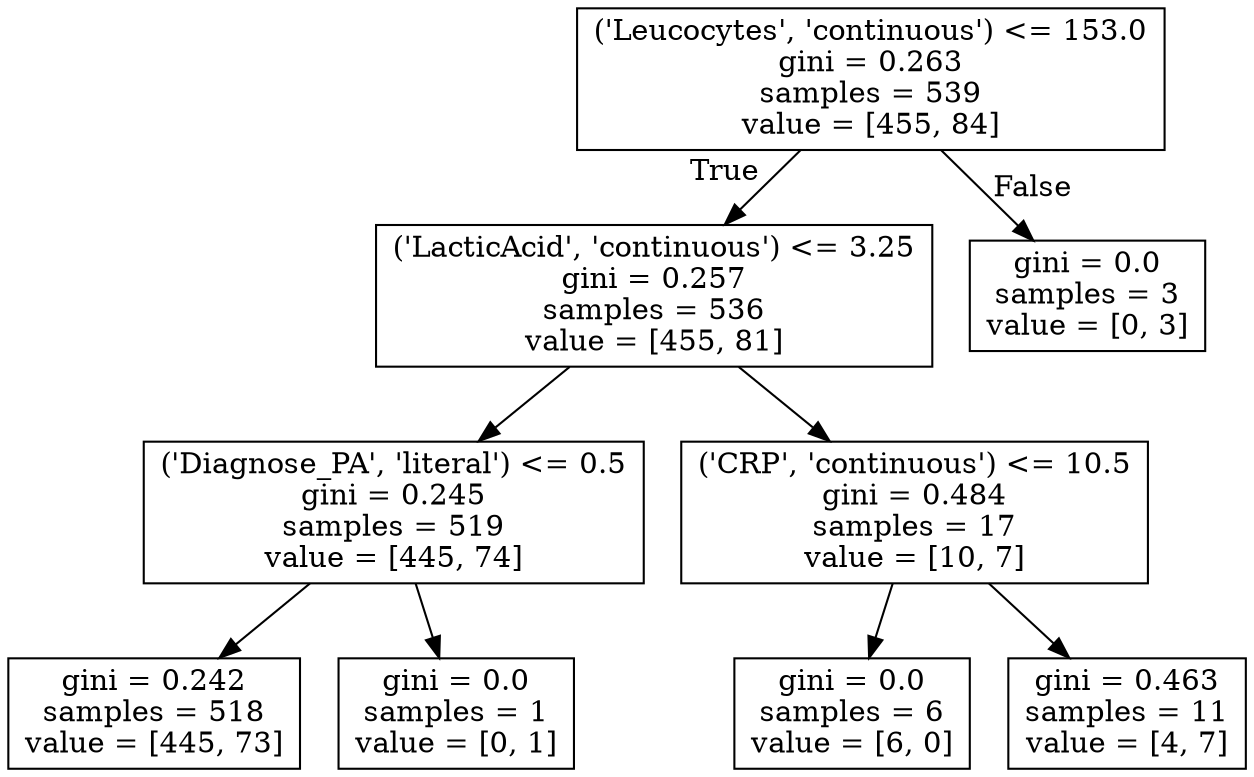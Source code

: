 digraph Tree {
node [shape=box] ;
0 [label="('Leucocytes', 'continuous') <= 153.0\ngini = 0.263\nsamples = 539\nvalue = [455, 84]"] ;
1 [label="('LacticAcid', 'continuous') <= 3.25\ngini = 0.257\nsamples = 536\nvalue = [455, 81]"] ;
0 -> 1 [labeldistance=2.5, labelangle=45, headlabel="True"] ;
2 [label="('Diagnose_PA', 'literal') <= 0.5\ngini = 0.245\nsamples = 519\nvalue = [445, 74]"] ;
1 -> 2 ;
3 [label="gini = 0.242\nsamples = 518\nvalue = [445, 73]"] ;
2 -> 3 ;
4 [label="gini = 0.0\nsamples = 1\nvalue = [0, 1]"] ;
2 -> 4 ;
5 [label="('CRP', 'continuous') <= 10.5\ngini = 0.484\nsamples = 17\nvalue = [10, 7]"] ;
1 -> 5 ;
6 [label="gini = 0.0\nsamples = 6\nvalue = [6, 0]"] ;
5 -> 6 ;
7 [label="gini = 0.463\nsamples = 11\nvalue = [4, 7]"] ;
5 -> 7 ;
8 [label="gini = 0.0\nsamples = 3\nvalue = [0, 3]"] ;
0 -> 8 [labeldistance=2.5, labelangle=-45, headlabel="False"] ;
}